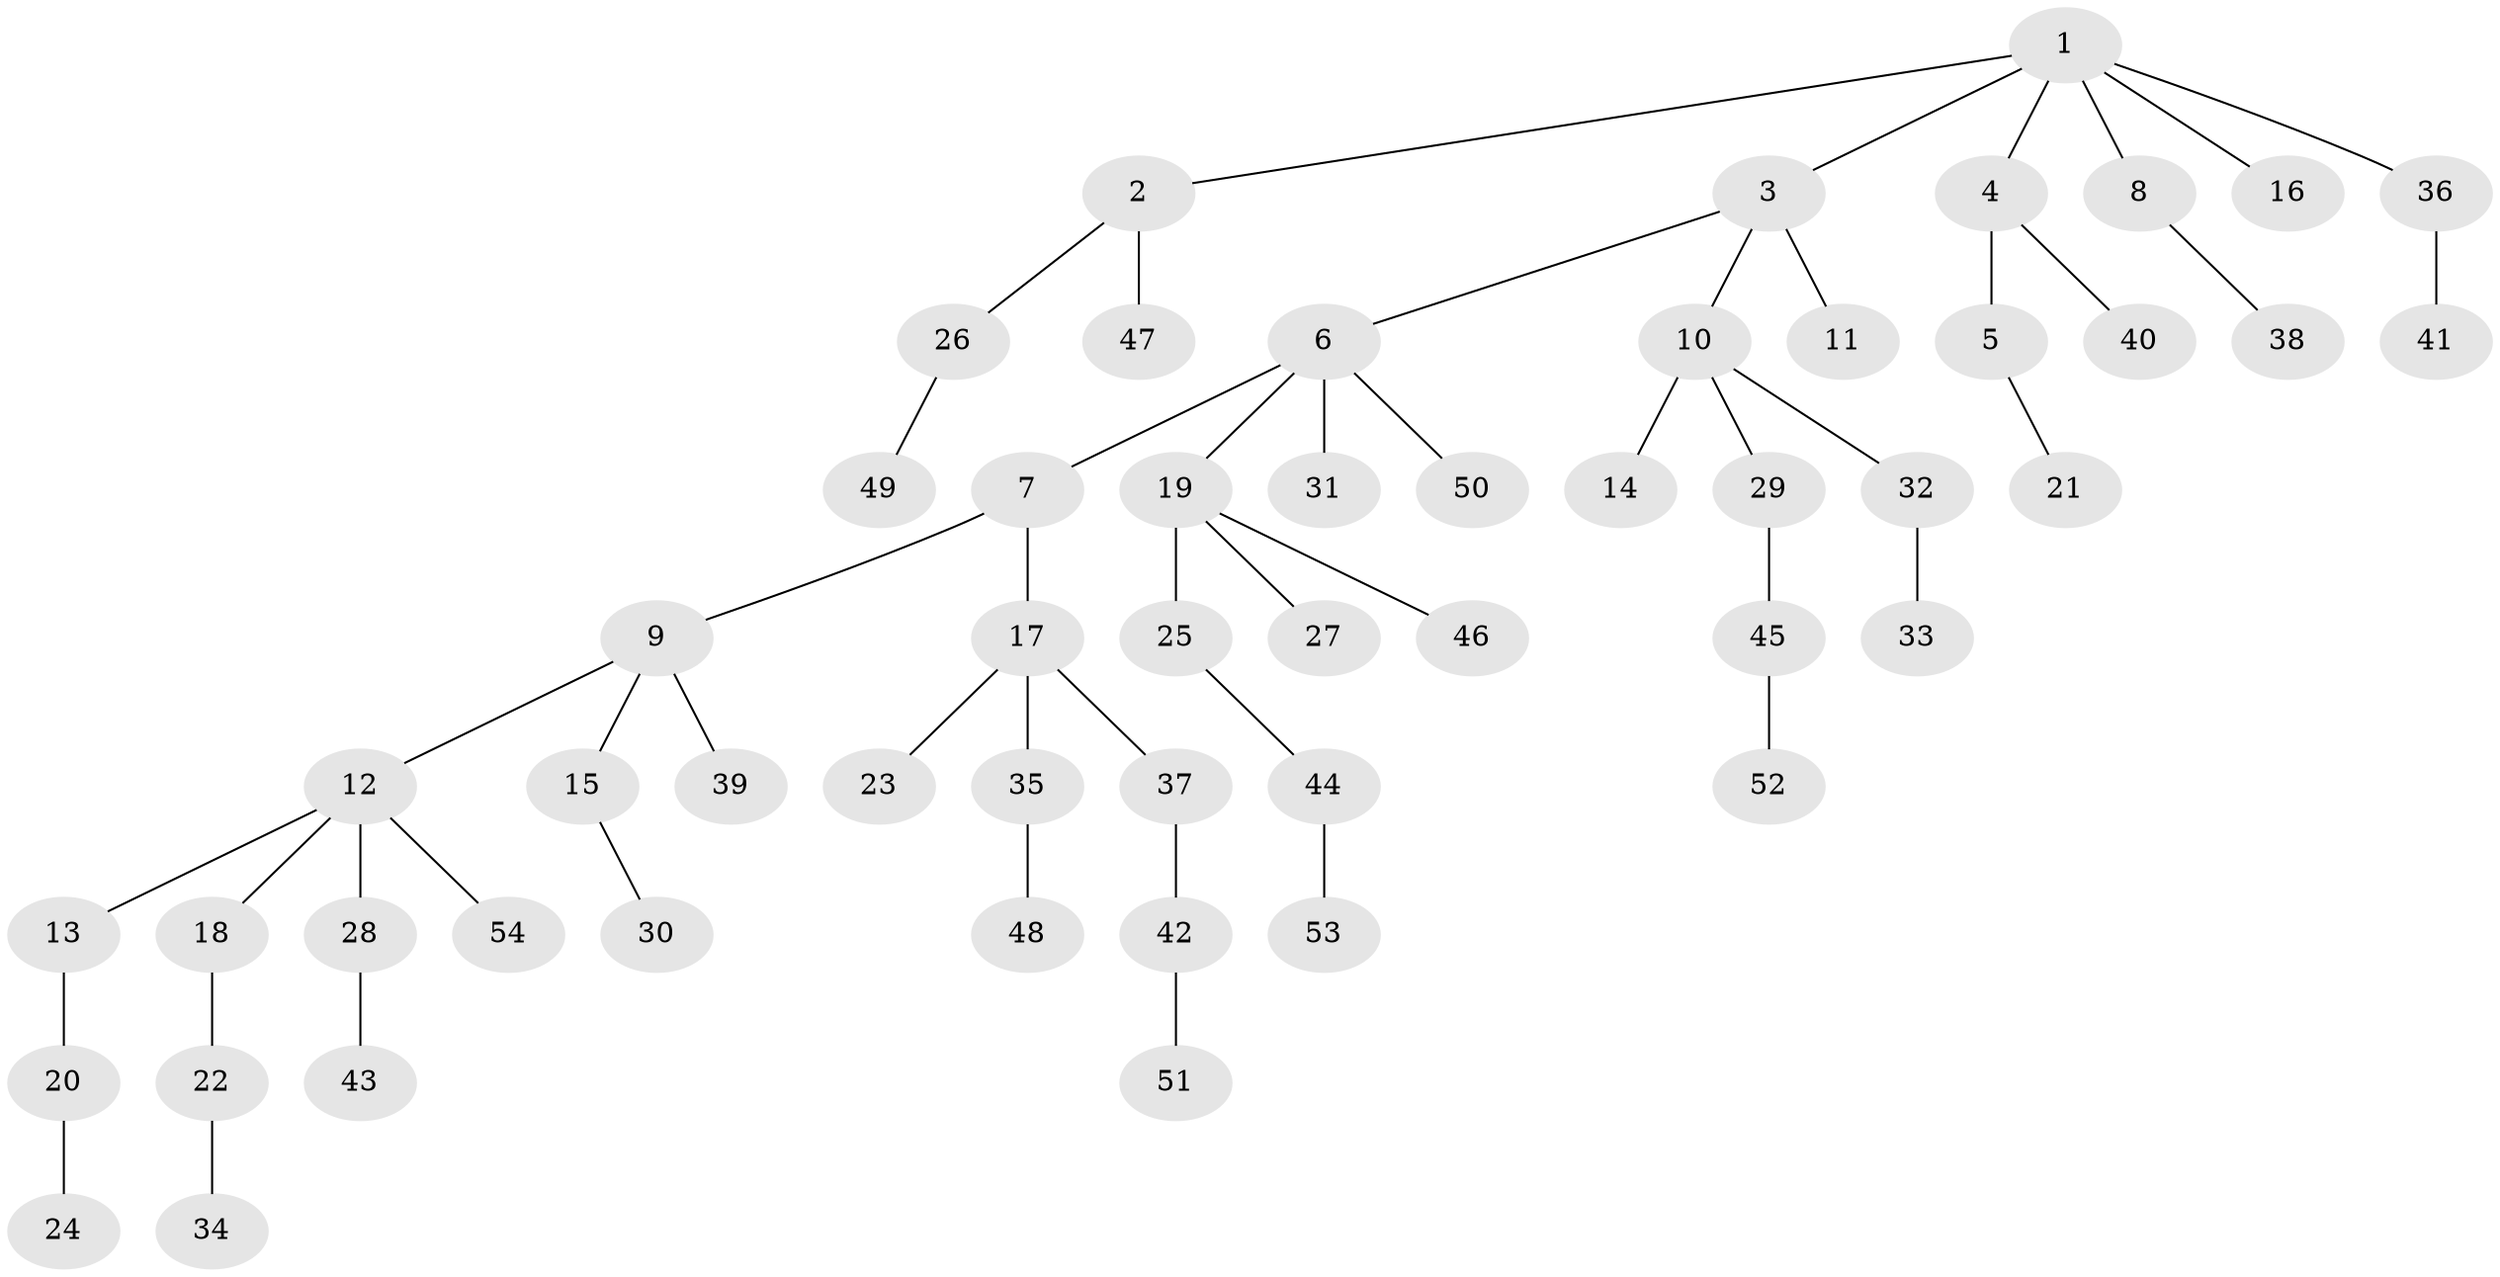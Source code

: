 // coarse degree distribution, {12: 0.047619047619047616, 3: 0.09523809523809523, 1: 0.8095238095238095, 5: 0.047619047619047616}
// Generated by graph-tools (version 1.1) at 2025/19/03/04/25 18:19:04]
// undirected, 54 vertices, 53 edges
graph export_dot {
graph [start="1"]
  node [color=gray90,style=filled];
  1;
  2;
  3;
  4;
  5;
  6;
  7;
  8;
  9;
  10;
  11;
  12;
  13;
  14;
  15;
  16;
  17;
  18;
  19;
  20;
  21;
  22;
  23;
  24;
  25;
  26;
  27;
  28;
  29;
  30;
  31;
  32;
  33;
  34;
  35;
  36;
  37;
  38;
  39;
  40;
  41;
  42;
  43;
  44;
  45;
  46;
  47;
  48;
  49;
  50;
  51;
  52;
  53;
  54;
  1 -- 2;
  1 -- 3;
  1 -- 4;
  1 -- 8;
  1 -- 16;
  1 -- 36;
  2 -- 26;
  2 -- 47;
  3 -- 6;
  3 -- 10;
  3 -- 11;
  4 -- 5;
  4 -- 40;
  5 -- 21;
  6 -- 7;
  6 -- 19;
  6 -- 31;
  6 -- 50;
  7 -- 9;
  7 -- 17;
  8 -- 38;
  9 -- 12;
  9 -- 15;
  9 -- 39;
  10 -- 14;
  10 -- 29;
  10 -- 32;
  12 -- 13;
  12 -- 18;
  12 -- 28;
  12 -- 54;
  13 -- 20;
  15 -- 30;
  17 -- 23;
  17 -- 35;
  17 -- 37;
  18 -- 22;
  19 -- 25;
  19 -- 27;
  19 -- 46;
  20 -- 24;
  22 -- 34;
  25 -- 44;
  26 -- 49;
  28 -- 43;
  29 -- 45;
  32 -- 33;
  35 -- 48;
  36 -- 41;
  37 -- 42;
  42 -- 51;
  44 -- 53;
  45 -- 52;
}
